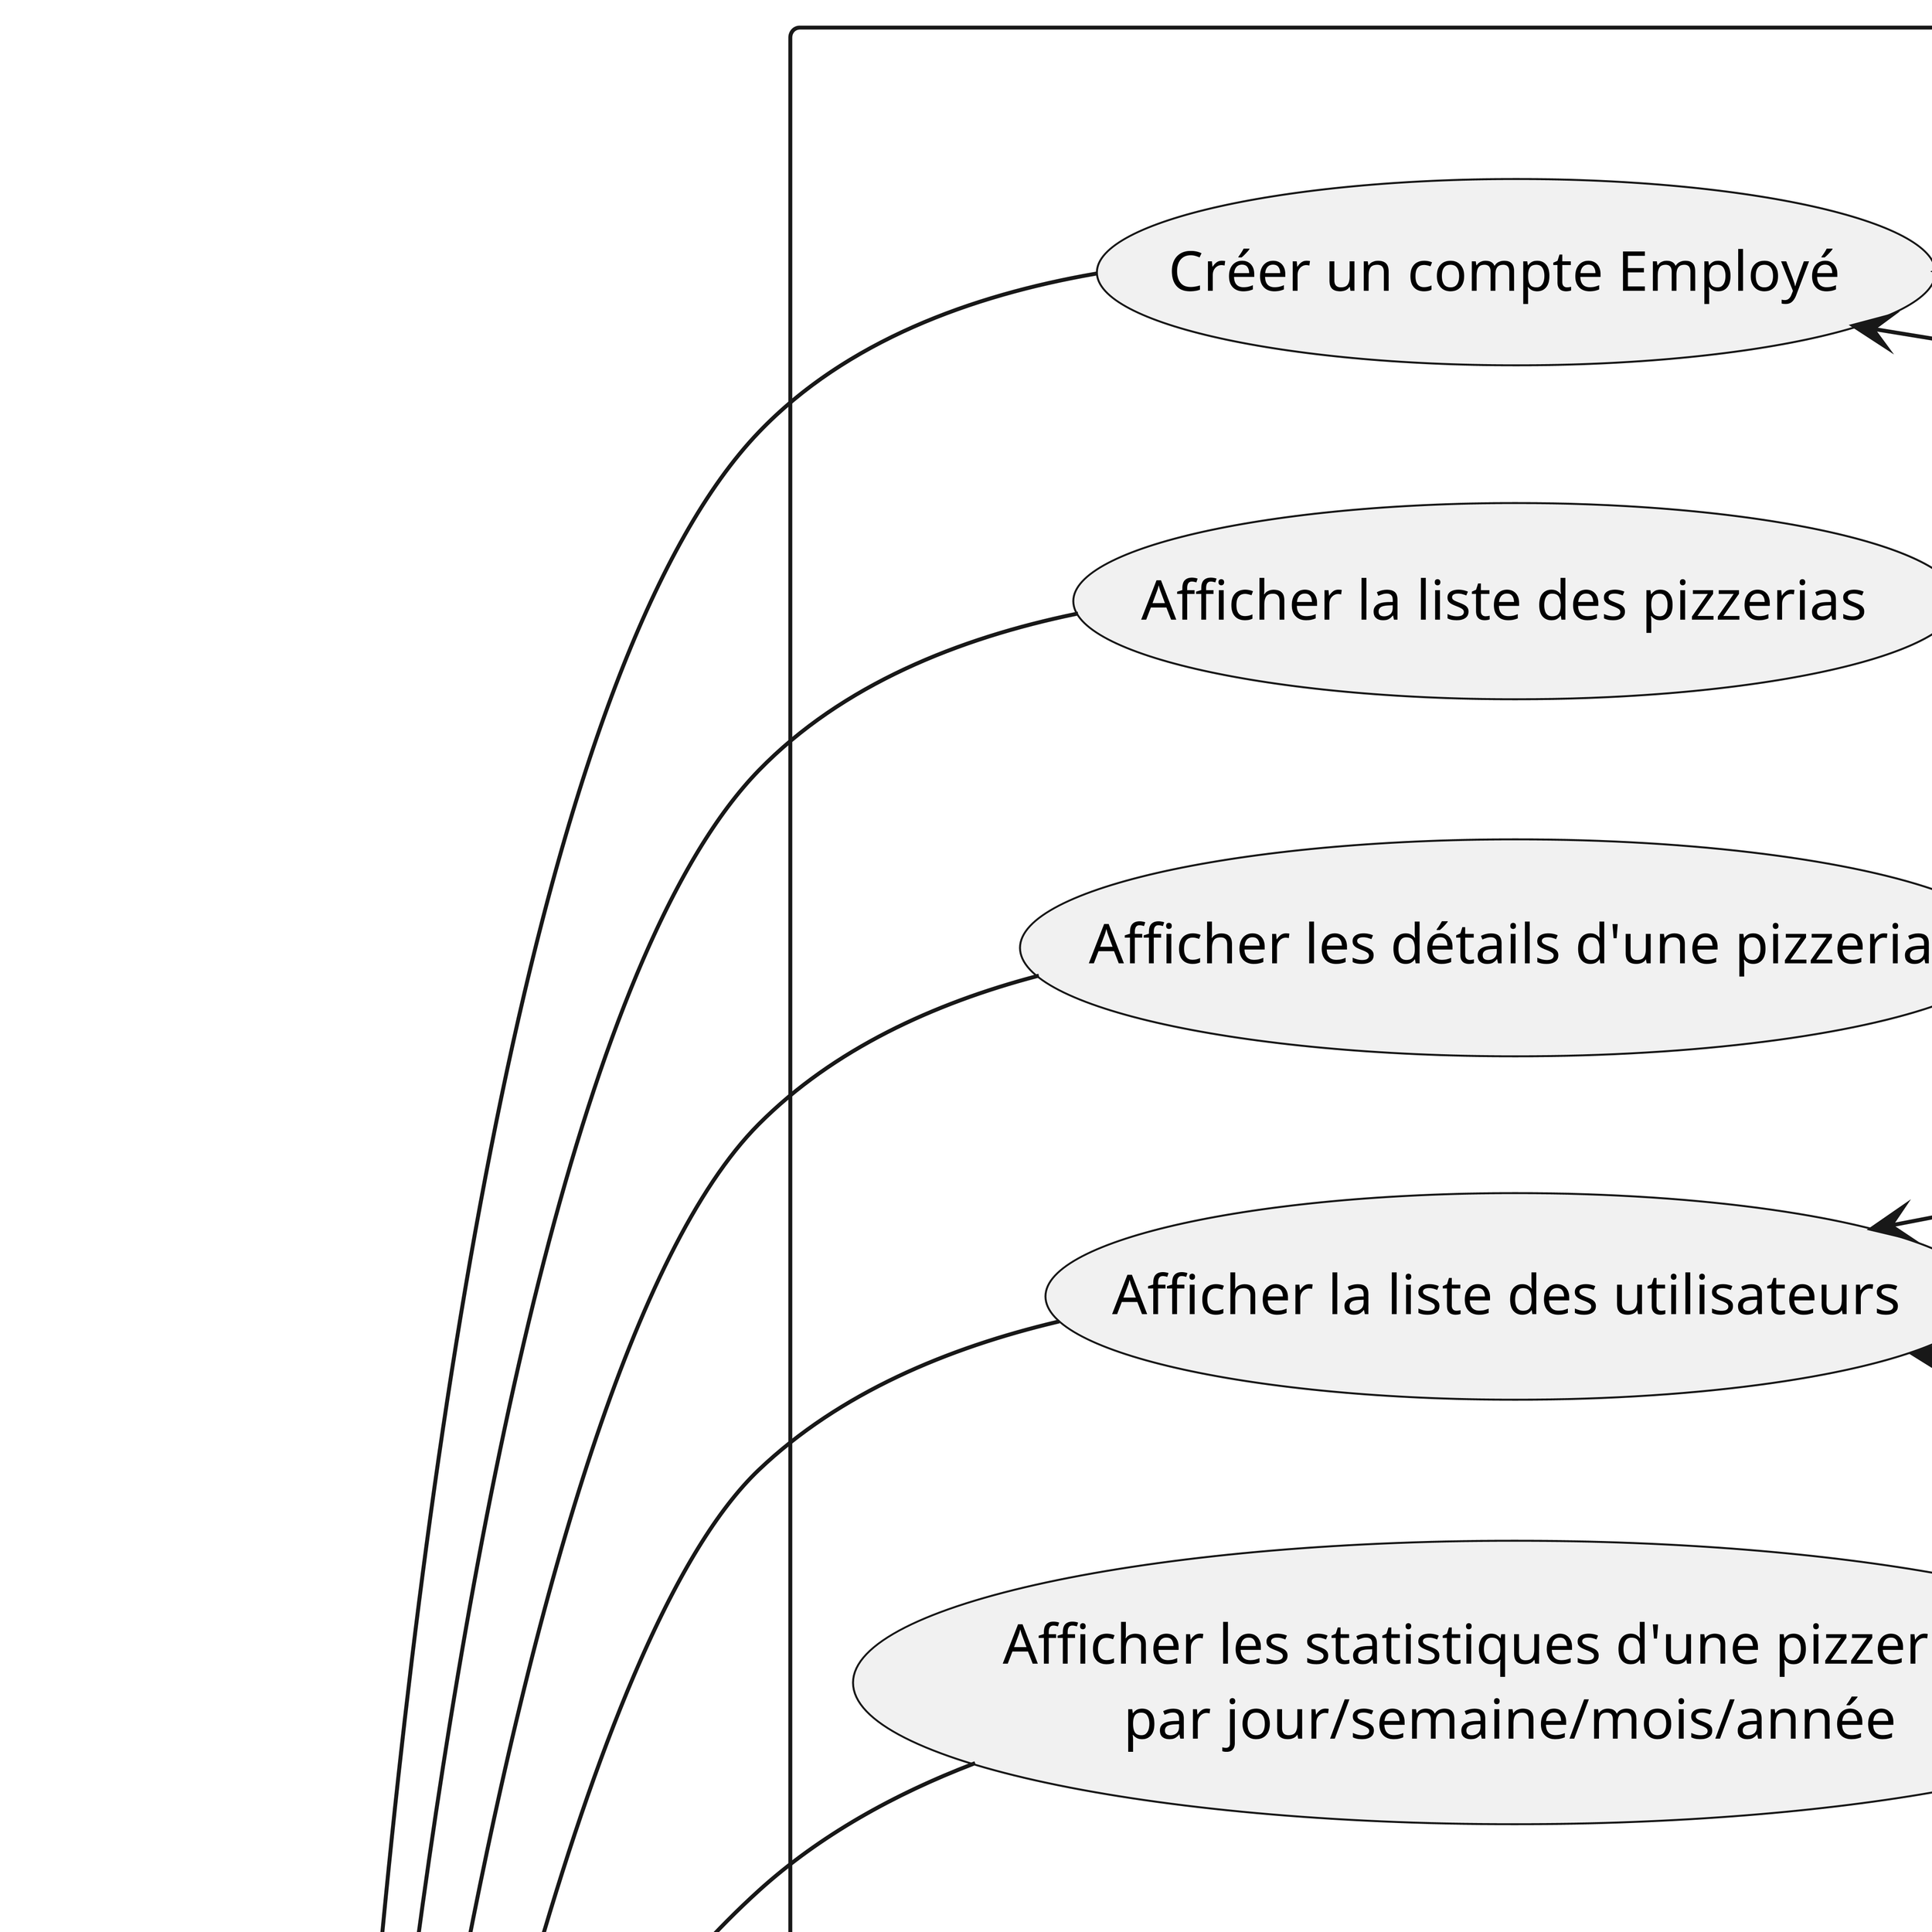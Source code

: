 @startuml
skinparam dpi 800
left to right direction

actor Responsable
actor "Responsable Privilégié" as superUser

rectangle "Espace d'administration" {
    usecase (Créer un compte Pizzaiolo) as createPizzaioloAccount
    usecase (Créer un compte Livreur) as createDeliverAccount
    usecase (Créer un compte Responsable) as createResponsableAccount
    usecase (Afficher la liste des Pizzaiolo) as showPizzaiolos
    usecase (Afficher la liste des Livreurs) as showDelivers
    usecase (Afficher la liste des Clients) as showClients
    usecase (Supprimer le compte d'un Utilisateur) as deleteUerAccount
    usecase (Modifier les informations d'un Utilisateur) as editUserInfo
    usecase (Bloqué le compte d'un Utilisateur) as blockUser
    usecase (Débloqué le compte d'un Utilisateur) as unblockUser
    usecase (Afficher les commandes) as showOrders
    usecase (Afficher la liste de toutes les commandes) as showAllOrders
    usecase (Afficher les commandes en attente de livraison) as showOrdersWaitingForDelivery
    usecase (Afficher la liste des commandes en cours de livraison) as showOrdersInDeliveringProcess
    usecase (Afficher la liste des commandes en cours de préparation) as showOrdersInCookingProcess
    usecase (Afficher les commandes livrées) as showDeliveredOrders
    usecase (Afficher la liste des commandes annulées) as showCanceledOrders
    usecase (Effectuer des actions sur les commandes) as makeActionsOnOrders
    usecase (Supprimer une commande) as deleteOrder
    usecase (Modifier une commande) as editOrder
    usecase (Annuler une commande) as cancelOrder
    usecase (Créer un compte Employé) as createUserAccount
    usecase (Afficher la liste des Responsables) as showResponsables
    usecase (Ajouter une pizzeria) as createPizzeria
    usecase (Supprimer une pizzeria) as removePizzeria
    usecase (Afficher la liste des pizzerias) as showPizzerias
    usecase (Afficher les détails d'une pizzeria) as showPizzeriaDetails
    usecase (Afficher la liste des utilisateurs) as showUsers
    usecase (Afficher les statistiques d'une pizzeria: \n par jour/semaine/mois/année) as showPizzeriaStats
    usecase (Modifier les informations d'une pizzeria) as editPizzeriaInfo
    usecase (Gérer les commandes) as managerOrders
    usecase (Vérifier les stocks) as checkStock
    usecase (Mettre à jour les stocks) as updateStock
    usecase (Gérer un compte Utilisateur) as manageUserAccount
    usecase (Créer l'aide-mémoire d'une pizza) as createMem_aid
    usecase (Modifier l'aide-mémoire d'une pizza) as editMem_aid
    usecase (Supprimer l'aide-mémoire d'une pizza) as deleteMem_aid
    usecase (Créer une pizza) as createPizza
    usecase (Afficher la liste de toutes les pizza) as showAllPizza
    usecase (Supprimer une pizza) as deletePizza
    usecase (Modifier une pizza) as editPizza
    usecase (Afficher les détails d'une pizza) as showPizzaDetails
    usecase (Se Connecter) as login

    note right of login
        Tous les cas d'utilisation requièrent que l'utilisateur soit connecté.
        Les contraintes <<includes>> sont volontairement omises pour la
        lisibilité du diagramme.
    end note
}

Responsable -- login
Responsable -- showUsers
Responsable -- managerOrders
Responsable -- showPizzerias
Responsable -- showPizzeriaDetails
Responsable -- showPizzeriaStats
Responsable -- editPizzeriaInfo
Responsable -- checkStock
Responsable -- updateStock
Responsable -- createUserAccount
Responsable -- manageUserAccount
Responsable -- createPizza
Responsable -- showAllPizza
Responsable -- editPizza
Responsable -- deletePizza
Responsable -- showPizzaDetails

superUser -- createPizzeria
superUser -- removePizzeria
superUser -- createResponsableAccount
superUser -- showResponsables

managerOrders <-- showOrders
managerOrders <-- makeActionsOnOrders

makeActionsOnOrders <-- editOrder
makeActionsOnOrders <-- deleteOrder
makeActionsOnOrders <-- cancelOrder

createPizza ..> createMem_aid : <<includes>>
deletePizza <.. deleteMem_aid : <<extends>>
editPizza <.. editMem_aid : <<extends>>

showOrders <-- showAllOrders
showOrders <-- showOrdersInDeliveringProcess
showOrders <-- showCanceledOrders
showOrders <-- showOrdersInDeliveringProcess
showOrders <-- showOrdersInCookingProcess
showOrders <-- showDeliveredOrders
showOrders <-- showOrdersWaitingForDelivery

manageUserAccount <-- deleteUerAccount
manageUserAccount <-- editUserInfo
manageUserAccount <-- blockUser
manageUserAccount <-- unblockUser

showUsers <-- showPizzaiolos
showUsers <-- showDelivers
showUsers <-- showClients

createUserAccount <-- createDeliverAccount
createUserAccount <-- createPizzaioloAccount

Responsable <- superUser

'showUsers ..> login : <<include>>
'deleteUerAccount ..> login : <<include>>
'editUserInfo ..> login : <<include>>
'blockUser ..> login : <<include>>
'unblockUser ..> login : <<include>>
'showAllOrders ..> login : <<include>>
'showOrdersInDeliveringProcess ..> login : <<include>>
'showCanceledOrders ..> login : <<include>>
'deleteOrder ..> login : <<include>>
'showPizzerias ..> login : <<include>>
'showPizzeriaDetails ..> login : <<include>>
'showPizzeriaStats ..> login : <<include>>
'editPizzeriaInfo ..> login : <<include>>
'updateStock ..> login : <<include>>
'checkStock ..> login : <<include>>

@enduml